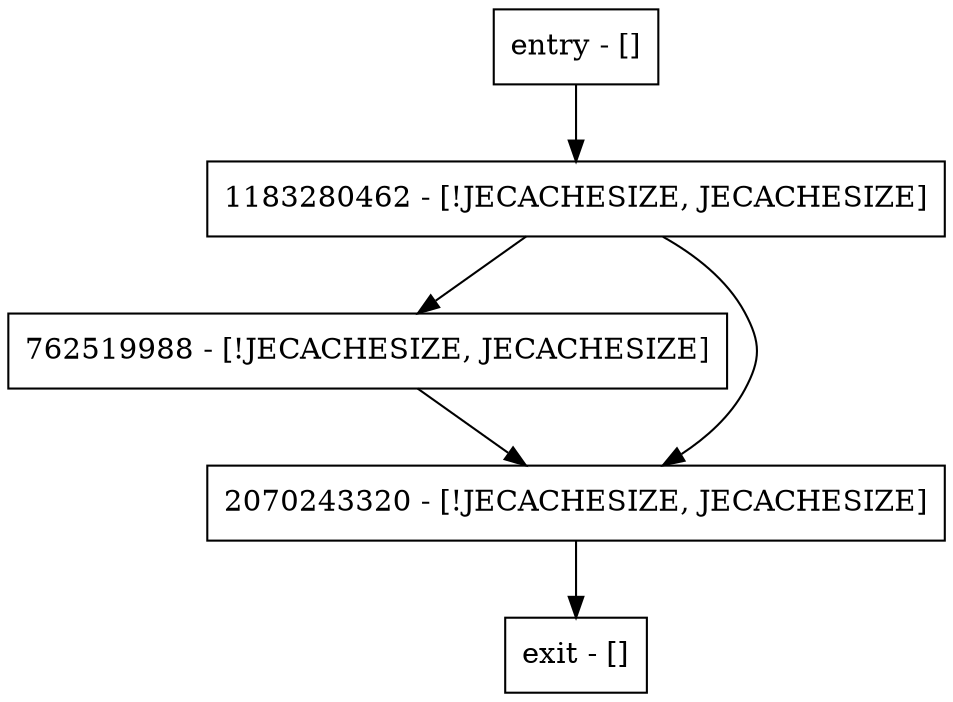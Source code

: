 digraph appendLsn {
node [shape=record];
entry [label="entry - []"];
exit [label="exit - []"];
1183280462 [label="1183280462 - [!JECACHESIZE, JECACHESIZE]"];
762519988 [label="762519988 - [!JECACHESIZE, JECACHESIZE]"];
2070243320 [label="2070243320 - [!JECACHESIZE, JECACHESIZE]"];
entry;
exit;
entry -> 1183280462;
1183280462 -> 762519988;
1183280462 -> 2070243320;
762519988 -> 2070243320;
2070243320 -> exit;
}
